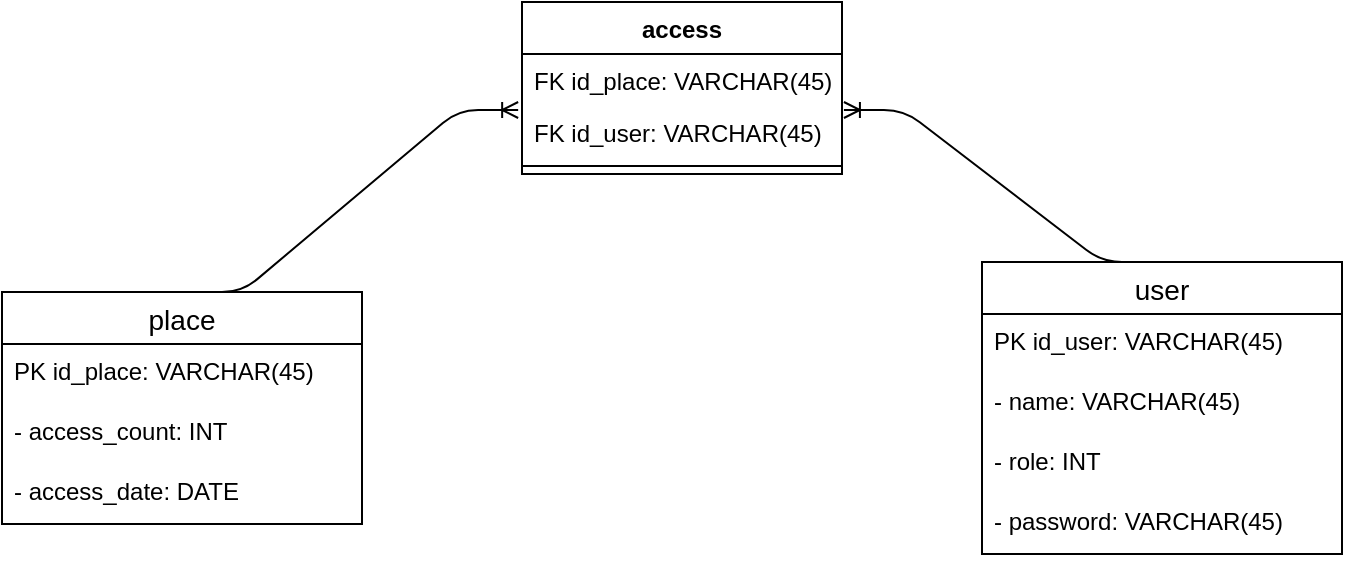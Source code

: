 <mxfile version="14.5.10" type="github">
  <diagram id="pMr2-8Fk7_t-RmYYnqNG" name="SP1">
    <mxGraphModel dx="868" dy="444" grid="1" gridSize="10" guides="1" tooltips="1" connect="1" arrows="1" fold="1" page="1" pageScale="1" pageWidth="827" pageHeight="1169" math="0" shadow="0">
      <root>
        <mxCell id="LHjxUZURgRBe0jZGBRI_-0" />
        <mxCell id="LHjxUZURgRBe0jZGBRI_-1" parent="LHjxUZURgRBe0jZGBRI_-0" />
        <mxCell id="lI-SlKPDaQr7FkSFVkiH-47" value="user" style="swimlane;fontStyle=0;childLayout=stackLayout;horizontal=1;startSize=26;horizontalStack=0;resizeParent=1;resizeParentMax=0;resizeLast=0;collapsible=1;marginBottom=0;align=center;fontSize=14;" parent="LHjxUZURgRBe0jZGBRI_-1" vertex="1">
          <mxGeometry x="530" y="480" width="180" height="146" as="geometry" />
        </mxCell>
        <mxCell id="lI-SlKPDaQr7FkSFVkiH-48" value="PK id_user: VARCHAR(45)" style="text;strokeColor=none;fillColor=none;spacingLeft=4;spacingRight=4;overflow=hidden;rotatable=0;points=[[0,0.5],[1,0.5]];portConstraint=eastwest;fontSize=12;" parent="lI-SlKPDaQr7FkSFVkiH-47" vertex="1">
          <mxGeometry y="26" width="180" height="30" as="geometry" />
        </mxCell>
        <mxCell id="lI-SlKPDaQr7FkSFVkiH-49" value="- name: VARCHAR(45)" style="text;strokeColor=none;fillColor=none;spacingLeft=4;spacingRight=4;overflow=hidden;rotatable=0;points=[[0,0.5],[1,0.5]];portConstraint=eastwest;fontSize=12;" parent="lI-SlKPDaQr7FkSFVkiH-47" vertex="1">
          <mxGeometry y="56" width="180" height="30" as="geometry" />
        </mxCell>
        <mxCell id="lI-SlKPDaQr7FkSFVkiH-50" value="- role: INT" style="text;strokeColor=none;fillColor=none;spacingLeft=4;spacingRight=4;overflow=hidden;rotatable=0;points=[[0,0.5],[1,0.5]];portConstraint=eastwest;fontSize=12;" parent="lI-SlKPDaQr7FkSFVkiH-47" vertex="1">
          <mxGeometry y="86" width="180" height="30" as="geometry" />
        </mxCell>
        <mxCell id="5WBtqXstfrGItNk_PKjU-0" value="- password: VARCHAR(45)" style="text;strokeColor=none;fillColor=none;spacingLeft=4;spacingRight=4;overflow=hidden;rotatable=0;points=[[0,0.5],[1,0.5]];portConstraint=eastwest;fontSize=12;" vertex="1" parent="lI-SlKPDaQr7FkSFVkiH-47">
          <mxGeometry y="116" width="180" height="30" as="geometry" />
        </mxCell>
        <mxCell id="oRBmgzt-8Y2a6KrssLJI-8" value="place" style="swimlane;fontStyle=0;childLayout=stackLayout;horizontal=1;startSize=26;horizontalStack=0;resizeParent=1;resizeParentMax=0;resizeLast=0;collapsible=1;marginBottom=0;align=center;fontSize=14;" parent="LHjxUZURgRBe0jZGBRI_-1" vertex="1">
          <mxGeometry x="40" y="495" width="180" height="116" as="geometry" />
        </mxCell>
        <mxCell id="oRBmgzt-8Y2a6KrssLJI-9" value="PK id_place: VARCHAR(45)" style="text;strokeColor=none;fillColor=none;spacingLeft=4;spacingRight=4;overflow=hidden;rotatable=0;points=[[0,0.5],[1,0.5]];portConstraint=eastwest;fontSize=12;" parent="oRBmgzt-8Y2a6KrssLJI-8" vertex="1">
          <mxGeometry y="26" width="180" height="30" as="geometry" />
        </mxCell>
        <mxCell id="oRBmgzt-8Y2a6KrssLJI-10" value="- access_count: INT" style="text;strokeColor=none;fillColor=none;spacingLeft=4;spacingRight=4;overflow=hidden;rotatable=0;points=[[0,0.5],[1,0.5]];portConstraint=eastwest;fontSize=12;" parent="oRBmgzt-8Y2a6KrssLJI-8" vertex="1">
          <mxGeometry y="56" width="180" height="30" as="geometry" />
        </mxCell>
        <mxCell id="oRBmgzt-8Y2a6KrssLJI-38" value="- access_date: DATE" style="text;strokeColor=none;fillColor=none;spacingLeft=4;spacingRight=4;overflow=hidden;rotatable=0;points=[[0,0.5],[1,0.5]];portConstraint=eastwest;fontSize=12;" parent="oRBmgzt-8Y2a6KrssLJI-8" vertex="1">
          <mxGeometry y="86" width="180" height="30" as="geometry" />
        </mxCell>
        <mxCell id="5WBtqXstfrGItNk_PKjU-5" value="access" style="swimlane;fontStyle=1;align=center;verticalAlign=top;childLayout=stackLayout;horizontal=1;startSize=26;horizontalStack=0;resizeParent=1;resizeParentMax=0;resizeLast=0;collapsible=1;marginBottom=0;" vertex="1" parent="LHjxUZURgRBe0jZGBRI_-1">
          <mxGeometry x="300" y="350" width="160" height="86" as="geometry" />
        </mxCell>
        <mxCell id="5WBtqXstfrGItNk_PKjU-6" value="FK id_place: VARCHAR(45)" style="text;strokeColor=none;fillColor=none;align=left;verticalAlign=top;spacingLeft=4;spacingRight=4;overflow=hidden;rotatable=0;points=[[0,0.5],[1,0.5]];portConstraint=eastwest;" vertex="1" parent="5WBtqXstfrGItNk_PKjU-5">
          <mxGeometry y="26" width="160" height="26" as="geometry" />
        </mxCell>
        <mxCell id="5WBtqXstfrGItNk_PKjU-11" value="FK id_user: VARCHAR(45)" style="text;strokeColor=none;fillColor=none;align=left;verticalAlign=top;spacingLeft=4;spacingRight=4;overflow=hidden;rotatable=0;points=[[0,0.5],[1,0.5]];portConstraint=eastwest;" vertex="1" parent="5WBtqXstfrGItNk_PKjU-5">
          <mxGeometry y="52" width="160" height="26" as="geometry" />
        </mxCell>
        <mxCell id="5WBtqXstfrGItNk_PKjU-7" value="" style="line;strokeWidth=1;fillColor=none;align=left;verticalAlign=middle;spacingTop=-1;spacingLeft=3;spacingRight=3;rotatable=0;labelPosition=right;points=[];portConstraint=eastwest;" vertex="1" parent="5WBtqXstfrGItNk_PKjU-5">
          <mxGeometry y="78" width="160" height="8" as="geometry" />
        </mxCell>
        <mxCell id="5WBtqXstfrGItNk_PKjU-9" value="" style="edgeStyle=entityRelationEdgeStyle;fontSize=12;html=1;endArrow=ERoneToMany;exitX=0.5;exitY=0;exitDx=0;exitDy=0;entryX=-0.012;entryY=1.077;entryDx=0;entryDy=0;entryPerimeter=0;" edge="1" parent="LHjxUZURgRBe0jZGBRI_-1" source="oRBmgzt-8Y2a6KrssLJI-8" target="5WBtqXstfrGItNk_PKjU-6">
          <mxGeometry width="100" height="100" relative="1" as="geometry">
            <mxPoint x="350" y="570" as="sourcePoint" />
            <mxPoint x="450" y="470" as="targetPoint" />
          </mxGeometry>
        </mxCell>
        <mxCell id="5WBtqXstfrGItNk_PKjU-10" value="" style="edgeStyle=entityRelationEdgeStyle;fontSize=12;html=1;endArrow=ERoneToMany;exitX=0.5;exitY=0;exitDx=0;exitDy=0;entryX=1.006;entryY=0.077;entryDx=0;entryDy=0;entryPerimeter=0;" edge="1" parent="LHjxUZURgRBe0jZGBRI_-1" source="lI-SlKPDaQr7FkSFVkiH-47" target="5WBtqXstfrGItNk_PKjU-11">
          <mxGeometry width="100" height="100" relative="1" as="geometry">
            <mxPoint x="140" y="505" as="sourcePoint" />
            <mxPoint x="308.08" y="414.002" as="targetPoint" />
          </mxGeometry>
        </mxCell>
      </root>
    </mxGraphModel>
  </diagram>
</mxfile>
